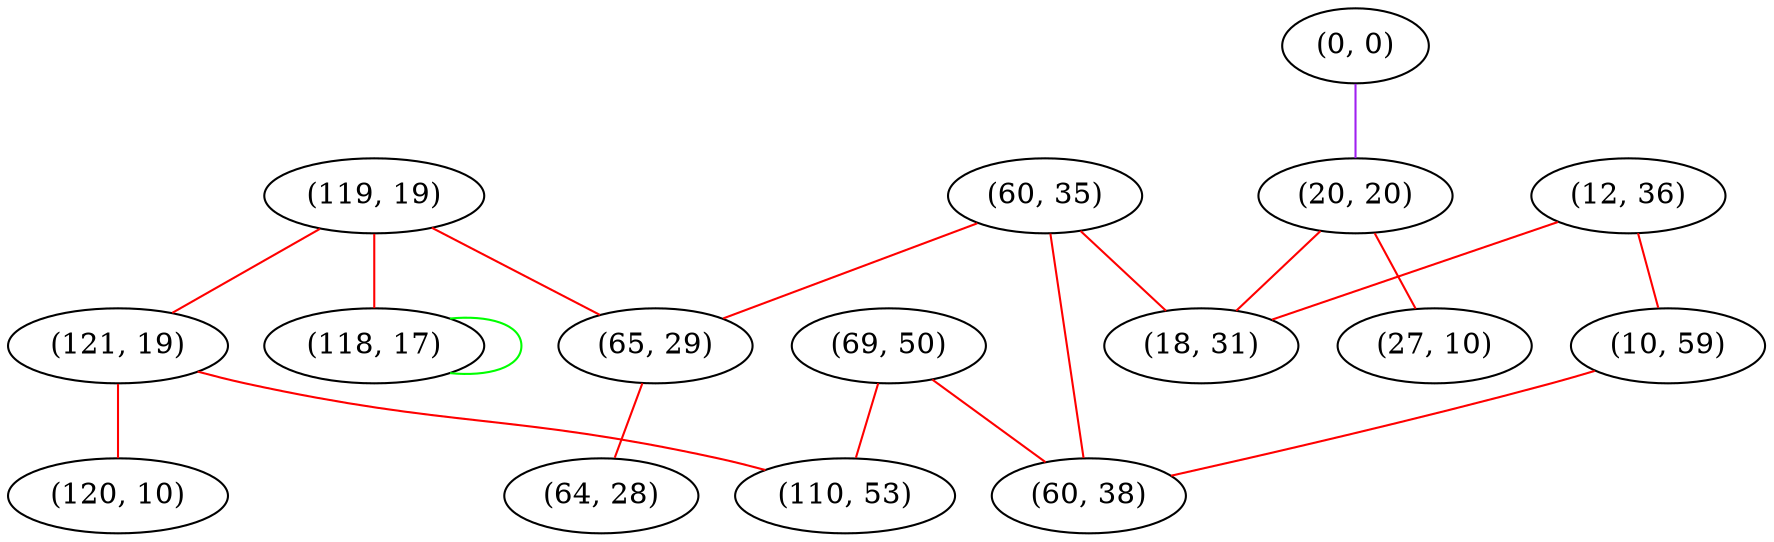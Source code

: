graph "" {
"(119, 19)";
"(121, 19)";
"(0, 0)";
"(118, 17)";
"(20, 20)";
"(69, 50)";
"(60, 35)";
"(120, 10)";
"(27, 10)";
"(12, 36)";
"(10, 59)";
"(110, 53)";
"(18, 31)";
"(65, 29)";
"(60, 38)";
"(64, 28)";
"(119, 19)" -- "(65, 29)"  [color=red, key=0, weight=1];
"(119, 19)" -- "(118, 17)"  [color=red, key=0, weight=1];
"(119, 19)" -- "(121, 19)"  [color=red, key=0, weight=1];
"(121, 19)" -- "(120, 10)"  [color=red, key=0, weight=1];
"(121, 19)" -- "(110, 53)"  [color=red, key=0, weight=1];
"(0, 0)" -- "(20, 20)"  [color=purple, key=0, weight=4];
"(118, 17)" -- "(118, 17)"  [color=green, key=0, weight=2];
"(20, 20)" -- "(18, 31)"  [color=red, key=0, weight=1];
"(20, 20)" -- "(27, 10)"  [color=red, key=0, weight=1];
"(69, 50)" -- "(60, 38)"  [color=red, key=0, weight=1];
"(69, 50)" -- "(110, 53)"  [color=red, key=0, weight=1];
"(60, 35)" -- "(18, 31)"  [color=red, key=0, weight=1];
"(60, 35)" -- "(65, 29)"  [color=red, key=0, weight=1];
"(60, 35)" -- "(60, 38)"  [color=red, key=0, weight=1];
"(12, 36)" -- "(18, 31)"  [color=red, key=0, weight=1];
"(12, 36)" -- "(10, 59)"  [color=red, key=0, weight=1];
"(10, 59)" -- "(60, 38)"  [color=red, key=0, weight=1];
"(65, 29)" -- "(64, 28)"  [color=red, key=0, weight=1];
}
